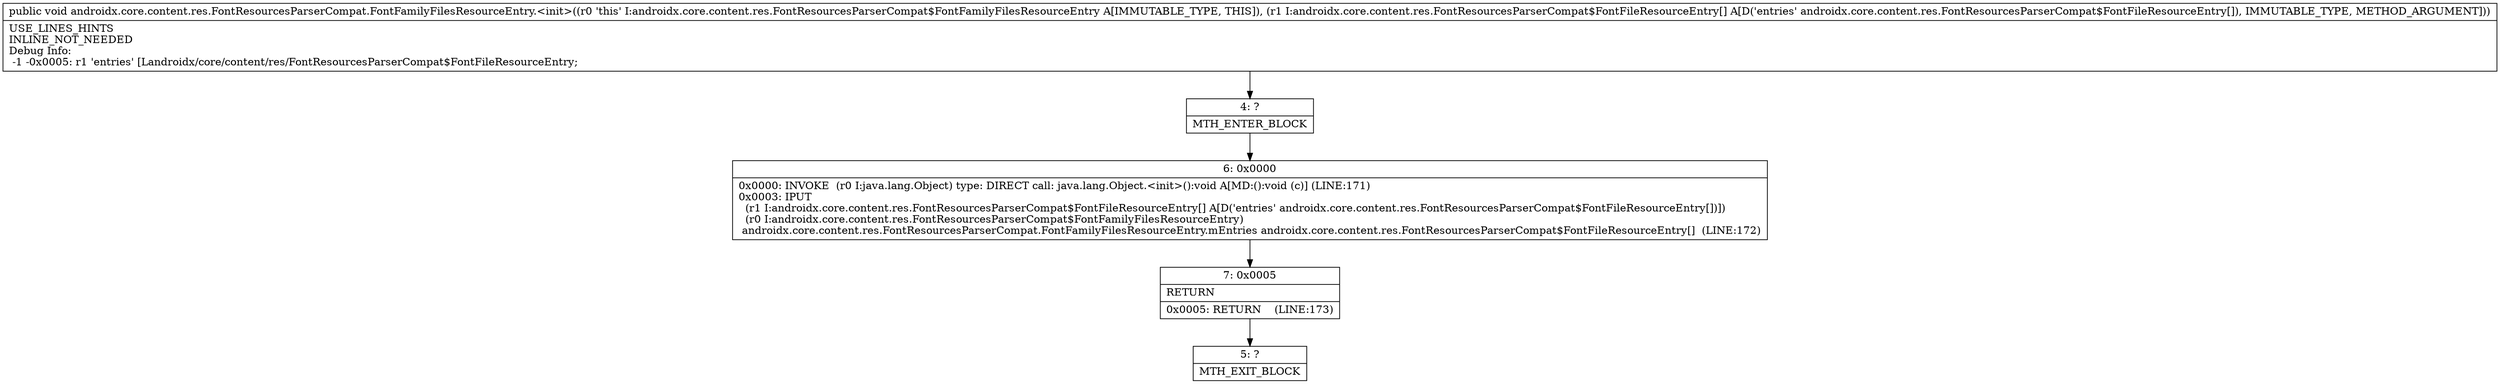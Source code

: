 digraph "CFG forandroidx.core.content.res.FontResourcesParserCompat.FontFamilyFilesResourceEntry.\<init\>([Landroidx\/core\/content\/res\/FontResourcesParserCompat$FontFileResourceEntry;)V" {
Node_4 [shape=record,label="{4\:\ ?|MTH_ENTER_BLOCK\l}"];
Node_6 [shape=record,label="{6\:\ 0x0000|0x0000: INVOKE  (r0 I:java.lang.Object) type: DIRECT call: java.lang.Object.\<init\>():void A[MD:():void (c)] (LINE:171)\l0x0003: IPUT  \l  (r1 I:androidx.core.content.res.FontResourcesParserCompat$FontFileResourceEntry[] A[D('entries' androidx.core.content.res.FontResourcesParserCompat$FontFileResourceEntry[])])\l  (r0 I:androidx.core.content.res.FontResourcesParserCompat$FontFamilyFilesResourceEntry)\l androidx.core.content.res.FontResourcesParserCompat.FontFamilyFilesResourceEntry.mEntries androidx.core.content.res.FontResourcesParserCompat$FontFileResourceEntry[]  (LINE:172)\l}"];
Node_7 [shape=record,label="{7\:\ 0x0005|RETURN\l|0x0005: RETURN    (LINE:173)\l}"];
Node_5 [shape=record,label="{5\:\ ?|MTH_EXIT_BLOCK\l}"];
MethodNode[shape=record,label="{public void androidx.core.content.res.FontResourcesParserCompat.FontFamilyFilesResourceEntry.\<init\>((r0 'this' I:androidx.core.content.res.FontResourcesParserCompat$FontFamilyFilesResourceEntry A[IMMUTABLE_TYPE, THIS]), (r1 I:androidx.core.content.res.FontResourcesParserCompat$FontFileResourceEntry[] A[D('entries' androidx.core.content.res.FontResourcesParserCompat$FontFileResourceEntry[]), IMMUTABLE_TYPE, METHOD_ARGUMENT]))  | USE_LINES_HINTS\lINLINE_NOT_NEEDED\lDebug Info:\l  \-1 \-0x0005: r1 'entries' [Landroidx\/core\/content\/res\/FontResourcesParserCompat$FontFileResourceEntry;\l}"];
MethodNode -> Node_4;Node_4 -> Node_6;
Node_6 -> Node_7;
Node_7 -> Node_5;
}

